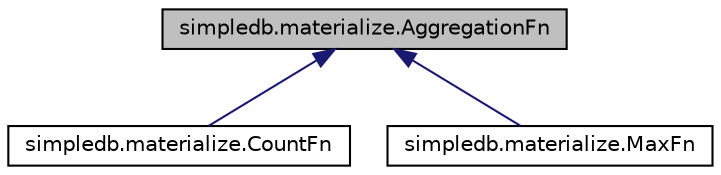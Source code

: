 digraph "simpledb.materialize.AggregationFn"
{
  edge [fontname="Helvetica",fontsize="10",labelfontname="Helvetica",labelfontsize="10"];
  node [fontname="Helvetica",fontsize="10",shape=record];
  Node0 [label="simpledb.materialize.AggregationFn",height=0.2,width=0.4,color="black", fillcolor="grey75", style="filled", fontcolor="black"];
  Node0 -> Node1 [dir="back",color="midnightblue",fontsize="10",style="solid",fontname="Helvetica"];
  Node1 [label="simpledb.materialize.CountFn",height=0.2,width=0.4,color="black", fillcolor="white", style="filled",URL="$classsimpledb_1_1materialize_1_1CountFn.html"];
  Node0 -> Node2 [dir="back",color="midnightblue",fontsize="10",style="solid",fontname="Helvetica"];
  Node2 [label="simpledb.materialize.MaxFn",height=0.2,width=0.4,color="black", fillcolor="white", style="filled",URL="$classsimpledb_1_1materialize_1_1MaxFn.html"];
}
